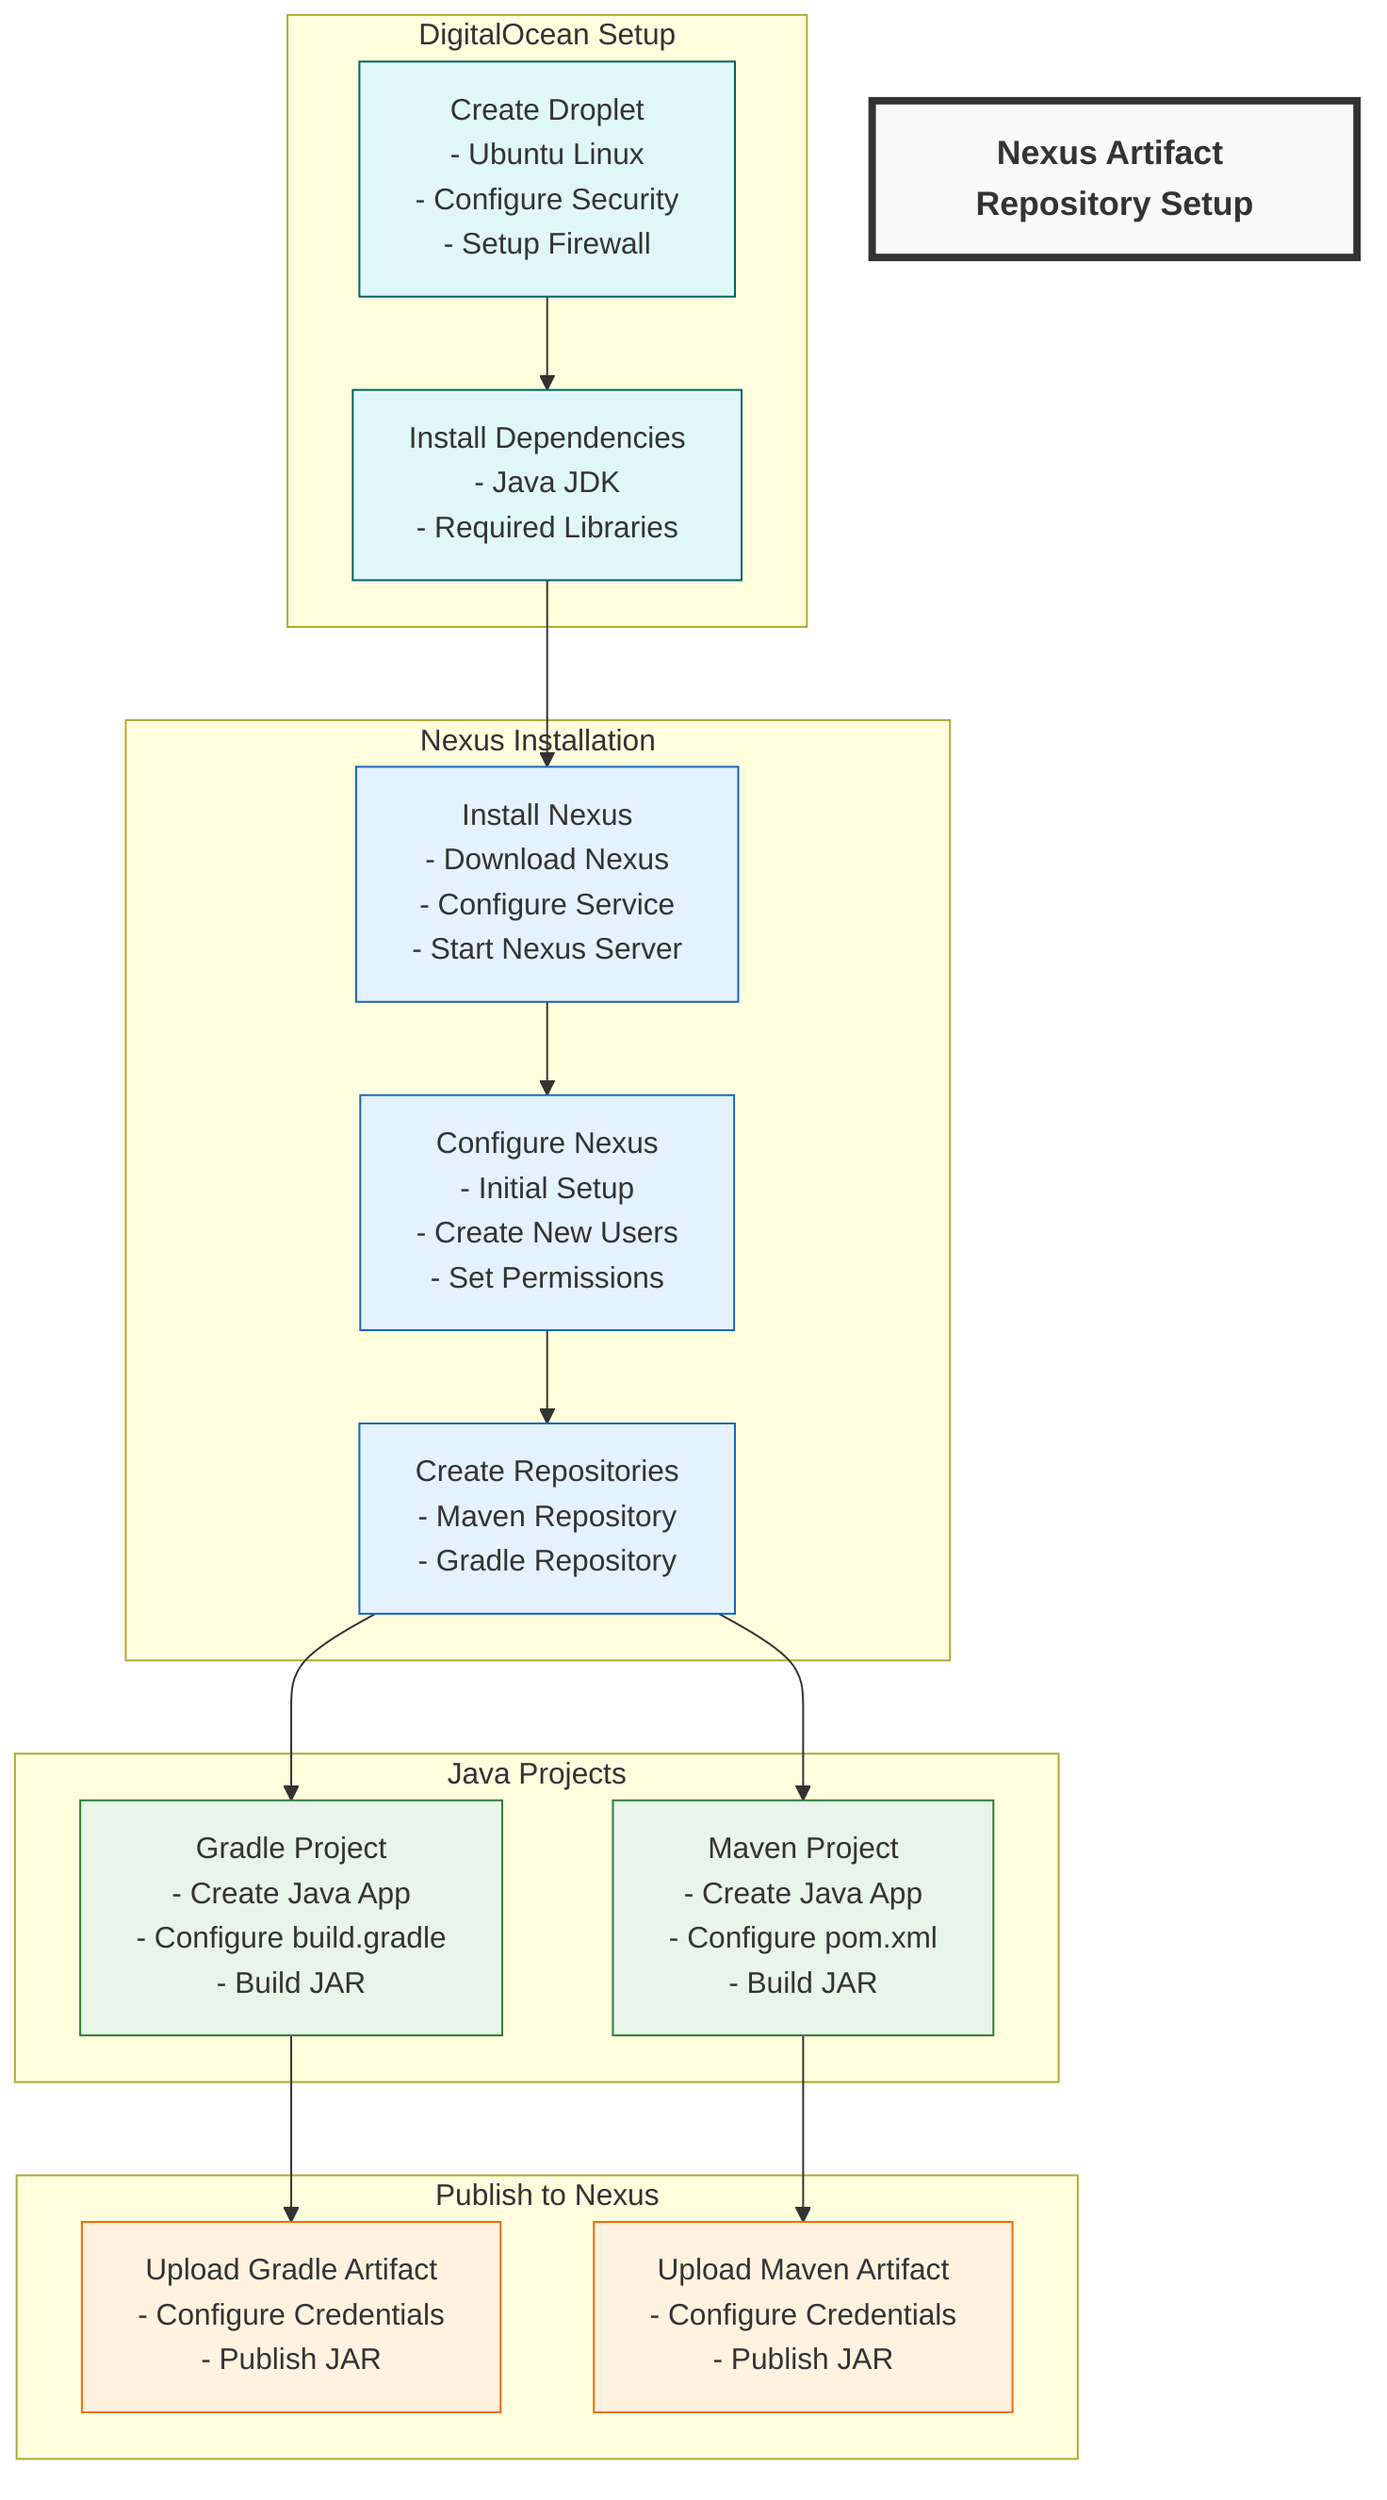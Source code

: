 %%{init: {'theme': 'default', 'themeVariables': { 'fontSize': '16px', 'fontFamily': 'arial' }}}%%
graph TB
    title["Nexus Artifact Repository Setup"]
    
    subgraph DO[DigitalOcean Setup]
        A1["Create Droplet
        - Ubuntu Linux
        - Configure Security
        - Setup Firewall"]
        A2["Install Dependencies
        - Java JDK
        - Required Libraries"]
    end
    
    subgraph NX[Nexus Installation]
        B1["Install Nexus
        - Download Nexus
        - Configure Service
        - Start Nexus Server"]
        B2["Configure Nexus
        - Initial Setup
        - Create New Users
        - Set Permissions"]
        B3["Create Repositories
        - Maven Repository
        - Gradle Repository"]
    end
    
    subgraph JAVA[Java Projects]
        C1["Gradle Project
        - Create Java App
        - Configure build.gradle
        - Build JAR"]
        
        C2["Maven Project
        - Create Java App
        - Configure pom.xml
        - Build JAR"]
    end
    
    subgraph PUB[Publish to Nexus]
        D1["Upload Gradle Artifact
        - Configure Credentials
        - Publish JAR"]
        
        D2["Upload Maven Artifact
        - Configure Credentials
        - Publish JAR"]
    end
    
    A1 --> A2
    A2 --> B1
    B1 --> B2
    B2 --> B3
    B3 --> C1
    B3 --> C2
    C1 --> D1
    C2 --> D2
    
    %% Styling
    classDef title fill:#f9f9f9,stroke:#333,stroke-width:4px,font-size:18px,font-weight:bold
    classDef do fill:#e0f7fa,stroke:#006064,font-size:16px
    classDef nexus fill:#e3f2fd,stroke:#1565c0,font-size:16px
    classDef java fill:#e8f5e9,stroke:#2e7d32,font-size:16px
    classDef publish fill:#fff3e0,stroke:#ef6c00,font-size:16px
    
    class title title
    class A1,A2 do
    class B1,B2,B3 nexus
    class C1,C2 java
    class D1,D2 publish